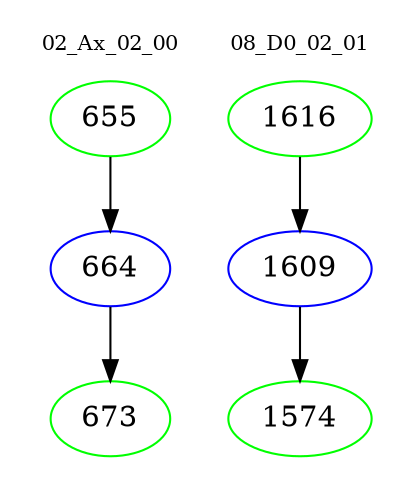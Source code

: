 digraph{
subgraph cluster_0 {
color = white
label = "02_Ax_02_00";
fontsize=10;
T0_655 [label="655", color="green"]
T0_655 -> T0_664 [color="black"]
T0_664 [label="664", color="blue"]
T0_664 -> T0_673 [color="black"]
T0_673 [label="673", color="green"]
}
subgraph cluster_1 {
color = white
label = "08_D0_02_01";
fontsize=10;
T1_1616 [label="1616", color="green"]
T1_1616 -> T1_1609 [color="black"]
T1_1609 [label="1609", color="blue"]
T1_1609 -> T1_1574 [color="black"]
T1_1574 [label="1574", color="green"]
}
}
